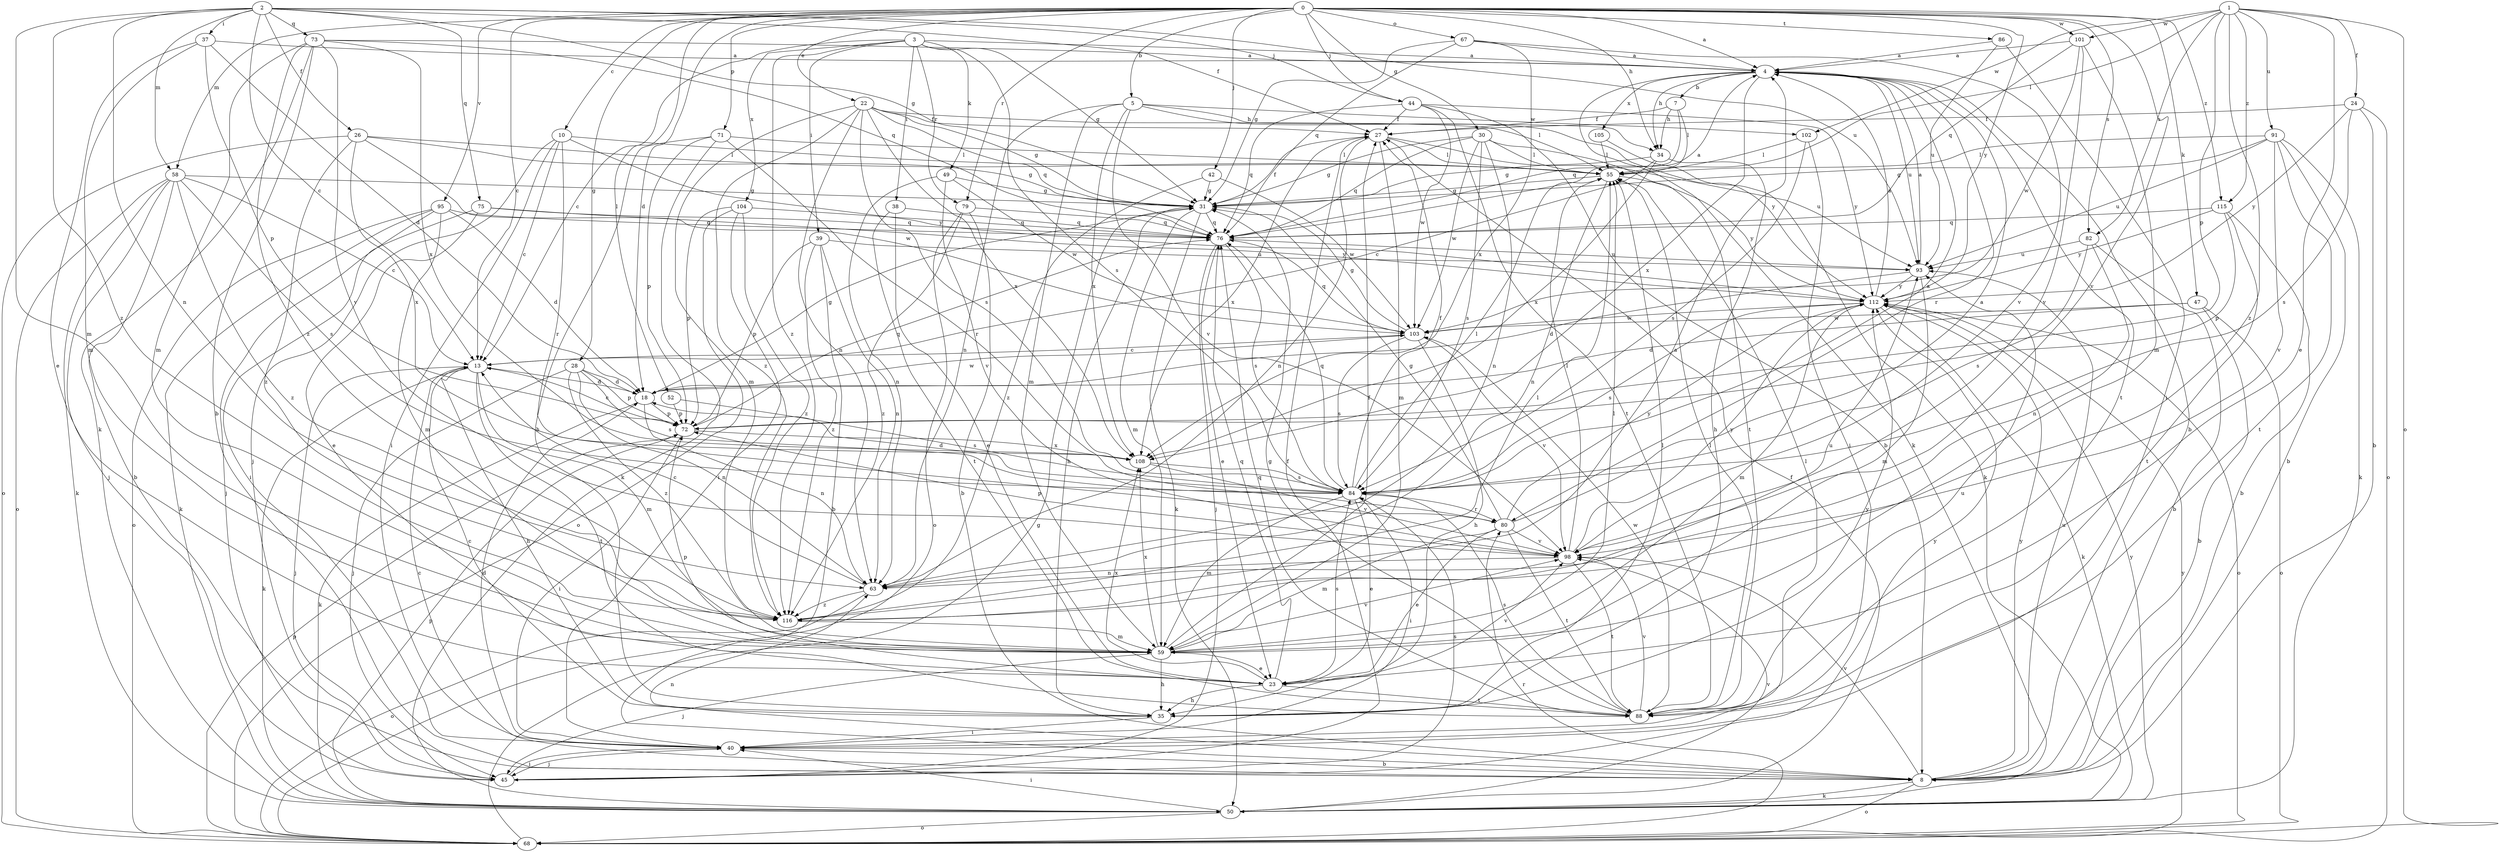 strict digraph  {
0;
1;
2;
3;
4;
5;
7;
8;
10;
13;
18;
22;
23;
24;
26;
27;
28;
30;
31;
34;
35;
37;
38;
39;
40;
42;
44;
45;
47;
49;
50;
52;
55;
58;
59;
63;
67;
68;
71;
72;
73;
75;
76;
79;
80;
82;
84;
86;
88;
91;
93;
95;
98;
101;
102;
103;
104;
105;
108;
112;
115;
116;
0 -> 4  [label=a];
0 -> 5  [label=b];
0 -> 10  [label=c];
0 -> 13  [label=c];
0 -> 18  [label=d];
0 -> 22  [label=e];
0 -> 28  [label=g];
0 -> 30  [label=g];
0 -> 34  [label=h];
0 -> 42  [label=j];
0 -> 44  [label=j];
0 -> 47  [label=k];
0 -> 52  [label=l];
0 -> 58  [label=m];
0 -> 67  [label=o];
0 -> 71  [label=p];
0 -> 79  [label=r];
0 -> 82  [label=s];
0 -> 86  [label=t];
0 -> 95  [label=v];
0 -> 98  [label=v];
0 -> 101  [label=w];
0 -> 112  [label=y];
0 -> 115  [label=z];
1 -> 23  [label=e];
1 -> 24  [label=f];
1 -> 55  [label=l];
1 -> 68  [label=o];
1 -> 72  [label=p];
1 -> 82  [label=s];
1 -> 91  [label=u];
1 -> 101  [label=w];
1 -> 102  [label=w];
1 -> 115  [label=z];
1 -> 116  [label=z];
2 -> 13  [label=c];
2 -> 26  [label=f];
2 -> 27  [label=f];
2 -> 31  [label=g];
2 -> 37  [label=i];
2 -> 44  [label=j];
2 -> 58  [label=m];
2 -> 59  [label=m];
2 -> 63  [label=n];
2 -> 73  [label=q];
2 -> 75  [label=q];
2 -> 93  [label=u];
2 -> 116  [label=z];
3 -> 4  [label=a];
3 -> 13  [label=c];
3 -> 31  [label=g];
3 -> 38  [label=i];
3 -> 39  [label=i];
3 -> 49  [label=k];
3 -> 79  [label=r];
3 -> 84  [label=s];
3 -> 104  [label=x];
3 -> 116  [label=z];
4 -> 7  [label=b];
4 -> 8  [label=b];
4 -> 34  [label=h];
4 -> 50  [label=k];
4 -> 80  [label=r];
4 -> 88  [label=t];
4 -> 93  [label=u];
4 -> 105  [label=x];
4 -> 108  [label=x];
5 -> 34  [label=h];
5 -> 59  [label=m];
5 -> 63  [label=n];
5 -> 98  [label=v];
5 -> 102  [label=w];
5 -> 108  [label=x];
5 -> 112  [label=y];
7 -> 27  [label=f];
7 -> 34  [label=h];
7 -> 55  [label=l];
7 -> 76  [label=q];
8 -> 13  [label=c];
8 -> 50  [label=k];
8 -> 63  [label=n];
8 -> 68  [label=o];
8 -> 93  [label=u];
8 -> 98  [label=v];
8 -> 112  [label=y];
10 -> 13  [label=c];
10 -> 40  [label=i];
10 -> 45  [label=j];
10 -> 55  [label=l];
10 -> 80  [label=r];
10 -> 112  [label=y];
13 -> 18  [label=d];
13 -> 35  [label=h];
13 -> 45  [label=j];
13 -> 50  [label=k];
13 -> 59  [label=m];
13 -> 88  [label=t];
18 -> 31  [label=g];
18 -> 50  [label=k];
18 -> 63  [label=n];
18 -> 72  [label=p];
18 -> 103  [label=w];
22 -> 27  [label=f];
22 -> 31  [label=g];
22 -> 55  [label=l];
22 -> 59  [label=m];
22 -> 63  [label=n];
22 -> 76  [label=q];
22 -> 84  [label=s];
22 -> 108  [label=x];
22 -> 116  [label=z];
23 -> 35  [label=h];
23 -> 72  [label=p];
23 -> 76  [label=q];
23 -> 84  [label=s];
23 -> 88  [label=t];
23 -> 98  [label=v];
23 -> 108  [label=x];
24 -> 8  [label=b];
24 -> 27  [label=f];
24 -> 68  [label=o];
24 -> 84  [label=s];
24 -> 112  [label=y];
26 -> 31  [label=g];
26 -> 55  [label=l];
26 -> 68  [label=o];
26 -> 103  [label=w];
26 -> 108  [label=x];
26 -> 116  [label=z];
27 -> 55  [label=l];
27 -> 59  [label=m];
27 -> 63  [label=n];
27 -> 93  [label=u];
27 -> 108  [label=x];
28 -> 18  [label=d];
28 -> 45  [label=j];
28 -> 63  [label=n];
28 -> 72  [label=p];
28 -> 84  [label=s];
28 -> 116  [label=z];
30 -> 31  [label=g];
30 -> 55  [label=l];
30 -> 63  [label=n];
30 -> 76  [label=q];
30 -> 84  [label=s];
30 -> 88  [label=t];
30 -> 103  [label=w];
31 -> 27  [label=f];
31 -> 35  [label=h];
31 -> 50  [label=k];
31 -> 59  [label=m];
31 -> 76  [label=q];
34 -> 13  [label=c];
34 -> 31  [label=g];
34 -> 35  [label=h];
34 -> 108  [label=x];
35 -> 13  [label=c];
35 -> 40  [label=i];
35 -> 55  [label=l];
35 -> 112  [label=y];
37 -> 4  [label=a];
37 -> 18  [label=d];
37 -> 23  [label=e];
37 -> 59  [label=m];
37 -> 72  [label=p];
38 -> 23  [label=e];
38 -> 76  [label=q];
38 -> 88  [label=t];
39 -> 8  [label=b];
39 -> 63  [label=n];
39 -> 72  [label=p];
39 -> 93  [label=u];
39 -> 116  [label=z];
40 -> 8  [label=b];
40 -> 18  [label=d];
40 -> 45  [label=j];
40 -> 55  [label=l];
42 -> 31  [label=g];
42 -> 103  [label=w];
42 -> 116  [label=z];
44 -> 8  [label=b];
44 -> 27  [label=f];
44 -> 76  [label=q];
44 -> 88  [label=t];
44 -> 103  [label=w];
44 -> 112  [label=y];
45 -> 27  [label=f];
45 -> 40  [label=i];
45 -> 84  [label=s];
45 -> 112  [label=y];
47 -> 8  [label=b];
47 -> 18  [label=d];
47 -> 68  [label=o];
47 -> 103  [label=w];
49 -> 31  [label=g];
49 -> 63  [label=n];
49 -> 98  [label=v];
49 -> 103  [label=w];
50 -> 27  [label=f];
50 -> 40  [label=i];
50 -> 68  [label=o];
50 -> 72  [label=p];
50 -> 98  [label=v];
50 -> 112  [label=y];
52 -> 72  [label=p];
52 -> 84  [label=s];
55 -> 31  [label=g];
55 -> 63  [label=n];
55 -> 112  [label=y];
58 -> 8  [label=b];
58 -> 13  [label=c];
58 -> 31  [label=g];
58 -> 45  [label=j];
58 -> 50  [label=k];
58 -> 68  [label=o];
58 -> 84  [label=s];
58 -> 116  [label=z];
59 -> 23  [label=e];
59 -> 27  [label=f];
59 -> 35  [label=h];
59 -> 45  [label=j];
59 -> 55  [label=l];
59 -> 98  [label=v];
59 -> 108  [label=x];
63 -> 13  [label=c];
63 -> 68  [label=o];
63 -> 116  [label=z];
67 -> 4  [label=a];
67 -> 31  [label=g];
67 -> 76  [label=q];
67 -> 98  [label=v];
67 -> 108  [label=x];
68 -> 31  [label=g];
68 -> 72  [label=p];
68 -> 80  [label=r];
68 -> 112  [label=y];
71 -> 35  [label=h];
71 -> 50  [label=k];
71 -> 55  [label=l];
71 -> 72  [label=p];
71 -> 80  [label=r];
72 -> 13  [label=c];
72 -> 40  [label=i];
72 -> 76  [label=q];
72 -> 108  [label=x];
73 -> 4  [label=a];
73 -> 8  [label=b];
73 -> 50  [label=k];
73 -> 59  [label=m];
73 -> 76  [label=q];
73 -> 98  [label=v];
73 -> 108  [label=x];
73 -> 116  [label=z];
75 -> 23  [label=e];
75 -> 40  [label=i];
75 -> 76  [label=q];
75 -> 112  [label=y];
76 -> 4  [label=a];
76 -> 23  [label=e];
76 -> 45  [label=j];
76 -> 84  [label=s];
76 -> 93  [label=u];
79 -> 8  [label=b];
79 -> 68  [label=o];
79 -> 76  [label=q];
79 -> 116  [label=z];
80 -> 4  [label=a];
80 -> 23  [label=e];
80 -> 31  [label=g];
80 -> 59  [label=m];
80 -> 88  [label=t];
80 -> 98  [label=v];
80 -> 112  [label=y];
82 -> 8  [label=b];
82 -> 63  [label=n];
82 -> 84  [label=s];
82 -> 93  [label=u];
84 -> 4  [label=a];
84 -> 18  [label=d];
84 -> 23  [label=e];
84 -> 27  [label=f];
84 -> 40  [label=i];
84 -> 55  [label=l];
84 -> 59  [label=m];
84 -> 76  [label=q];
84 -> 80  [label=r];
86 -> 4  [label=a];
86 -> 40  [label=i];
86 -> 93  [label=u];
88 -> 31  [label=g];
88 -> 55  [label=l];
88 -> 76  [label=q];
88 -> 84  [label=s];
88 -> 93  [label=u];
88 -> 98  [label=v];
88 -> 103  [label=w];
91 -> 8  [label=b];
91 -> 31  [label=g];
91 -> 50  [label=k];
91 -> 55  [label=l];
91 -> 88  [label=t];
91 -> 93  [label=u];
91 -> 98  [label=v];
93 -> 4  [label=a];
93 -> 18  [label=d];
93 -> 59  [label=m];
93 -> 112  [label=y];
95 -> 18  [label=d];
95 -> 45  [label=j];
95 -> 50  [label=k];
95 -> 59  [label=m];
95 -> 68  [label=o];
95 -> 76  [label=q];
98 -> 55  [label=l];
98 -> 63  [label=n];
98 -> 72  [label=p];
98 -> 88  [label=t];
98 -> 112  [label=y];
101 -> 4  [label=a];
101 -> 59  [label=m];
101 -> 76  [label=q];
101 -> 98  [label=v];
101 -> 103  [label=w];
102 -> 40  [label=i];
102 -> 55  [label=l];
102 -> 84  [label=s];
103 -> 13  [label=c];
103 -> 31  [label=g];
103 -> 35  [label=h];
103 -> 76  [label=q];
103 -> 84  [label=s];
103 -> 98  [label=v];
104 -> 40  [label=i];
104 -> 68  [label=o];
104 -> 72  [label=p];
104 -> 76  [label=q];
104 -> 116  [label=z];
105 -> 50  [label=k];
105 -> 55  [label=l];
108 -> 84  [label=s];
108 -> 98  [label=v];
112 -> 4  [label=a];
112 -> 50  [label=k];
112 -> 59  [label=m];
112 -> 68  [label=o];
112 -> 84  [label=s];
112 -> 103  [label=w];
115 -> 8  [label=b];
115 -> 72  [label=p];
115 -> 76  [label=q];
115 -> 88  [label=t];
115 -> 112  [label=y];
116 -> 4  [label=a];
116 -> 55  [label=l];
116 -> 59  [label=m];
116 -> 93  [label=u];
}
